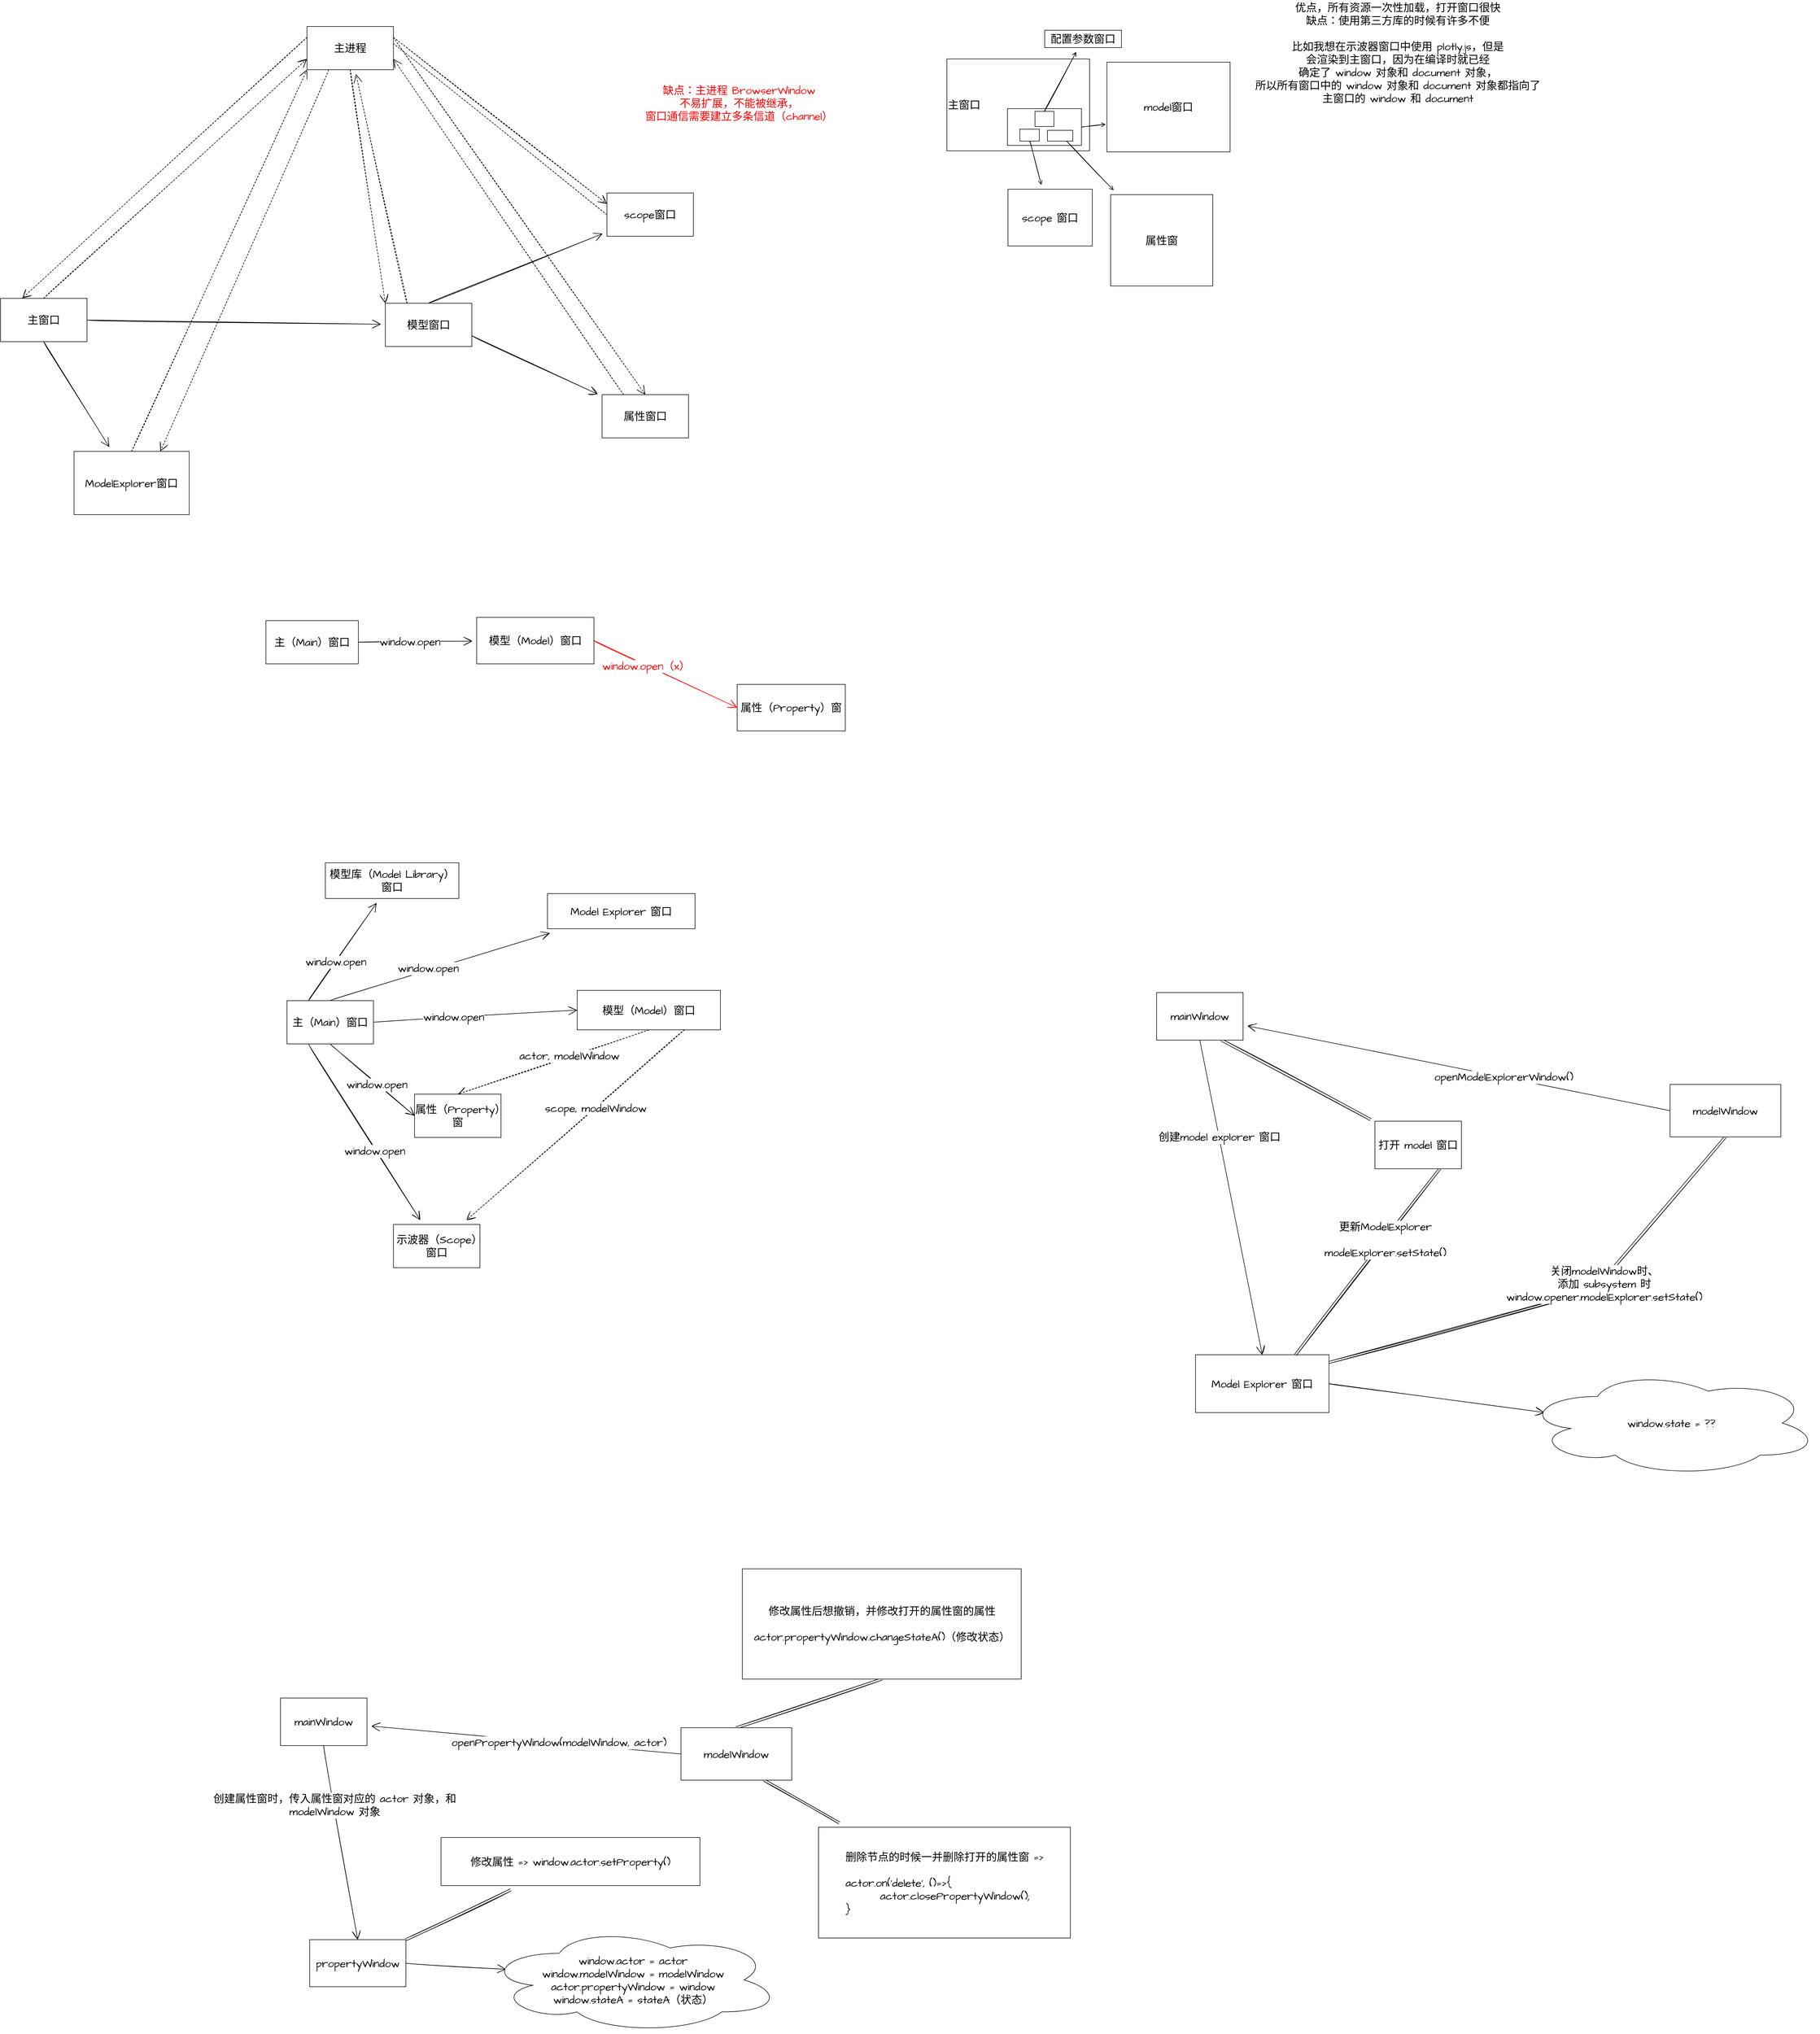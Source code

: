 <mxfile>
    <diagram id="vvSf8W42ogJgeTVJLPue" name="Page-1">
        <mxGraphModel dx="3311" dy="2871" grid="0" gridSize="10" guides="1" tooltips="1" connect="1" arrows="1" fold="1" page="0" pageScale="1" pageWidth="827" pageHeight="1169" math="0" shadow="0">
            <root>
                <mxCell id="0"/>
                <mxCell id="1" parent="0"/>
                <mxCell id="8" style="edgeStyle=none;curved=1;rounded=0;sketch=1;hachureGap=4;orthogonalLoop=1;jettySize=auto;html=1;exitX=1;exitY=0.5;exitDx=0;exitDy=0;fontFamily=Architects Daughter;fontSource=https%3A%2F%2Ffonts.googleapis.com%2Fcss%3Ffamily%3DArchitects%2BDaughter;fontSize=16;endArrow=open;startSize=14;endSize=14;sourcePerimeterSpacing=8;targetPerimeterSpacing=8;" edge="1" parent="1" source="4" target="5">
                    <mxGeometry relative="1" as="geometry"/>
                </mxCell>
                <mxCell id="10" value="window.open" style="edgeLabel;html=1;align=center;verticalAlign=middle;resizable=0;points=[];fontSize=20;fontFamily=Architects Daughter;" vertex="1" connectable="0" parent="8">
                    <mxGeometry x="-0.105" relative="1" as="geometry">
                        <mxPoint as="offset"/>
                    </mxGeometry>
                </mxCell>
                <mxCell id="4" value="主（Main）窗口" style="rounded=0;whiteSpace=wrap;html=1;shadow=0;glass=0;sketch=0;hachureGap=4;fontFamily=Architects Daughter;fontSource=https%3A%2F%2Ffonts.googleapis.com%2Fcss%3Ffamily%3DArchitects%2BDaughter;fontSize=20;" vertex="1" parent="1">
                    <mxGeometry x="-302" y="-282" width="171" height="80" as="geometry"/>
                </mxCell>
                <mxCell id="9" style="edgeStyle=none;curved=1;rounded=0;sketch=1;hachureGap=4;orthogonalLoop=1;jettySize=auto;html=1;exitX=1;exitY=0.5;exitDx=0;exitDy=0;entryX=0;entryY=0.5;entryDx=0;entryDy=0;fontFamily=Architects Daughter;fontSource=https%3A%2F%2Ffonts.googleapis.com%2Fcss%3Ffamily%3DArchitects%2BDaughter;fontSize=16;endArrow=open;startSize=14;endSize=14;sourcePerimeterSpacing=8;targetPerimeterSpacing=8;fillColor=#e51400;strokeColor=#FF0000;" edge="1" parent="1" source="5" target="6">
                    <mxGeometry relative="1" as="geometry"/>
                </mxCell>
                <mxCell id="11" value="window.open（x）" style="edgeLabel;html=1;align=center;verticalAlign=middle;resizable=0;points=[];fontSize=20;fontFamily=Architects Daughter;fontColor=#FF0000;" vertex="1" connectable="0" parent="9">
                    <mxGeometry x="-0.271" y="-2" relative="1" as="geometry">
                        <mxPoint as="offset"/>
                    </mxGeometry>
                </mxCell>
                <mxCell id="5" value="模型（Model）窗口" style="rounded=0;whiteSpace=wrap;html=1;shadow=0;glass=0;sketch=0;hachureGap=4;fontFamily=Architects Daughter;fontSource=https%3A%2F%2Ffonts.googleapis.com%2Fcss%3Ffamily%3DArchitects%2BDaughter;fontSize=20;" vertex="1" parent="1">
                    <mxGeometry x="88" y="-288" width="217" height="86" as="geometry"/>
                </mxCell>
                <mxCell id="6" value="属性（Property）窗" style="whiteSpace=wrap;html=1;rounded=0;shadow=0;glass=0;sketch=0;hachureGap=4;fontFamily=Architects Daughter;fontSource=https%3A%2F%2Ffonts.googleapis.com%2Fcss%3Ffamily%3DArchitects%2BDaughter;fontSize=20;" vertex="1" parent="1">
                    <mxGeometry x="570" y="-164" width="200" height="86" as="geometry"/>
                </mxCell>
                <mxCell id="16" style="edgeStyle=none;curved=1;rounded=0;sketch=1;hachureGap=4;orthogonalLoop=1;jettySize=auto;html=1;exitX=1;exitY=0.5;exitDx=0;exitDy=0;entryX=0;entryY=0.5;entryDx=0;entryDy=0;fontFamily=Architects Daughter;fontSource=https%3A%2F%2Ffonts.googleapis.com%2Fcss%3Ffamily%3DArchitects%2BDaughter;fontSize=16;endArrow=open;startSize=14;endSize=14;sourcePerimeterSpacing=8;targetPerimeterSpacing=8;" edge="1" parent="1" source="12" target="14">
                    <mxGeometry relative="1" as="geometry"/>
                </mxCell>
                <mxCell id="17" value="window.open" style="edgeLabel;html=1;align=center;verticalAlign=middle;resizable=0;points=[];fontSize=20;fontFamily=Architects Daughter;" vertex="1" connectable="0" parent="16">
                    <mxGeometry x="-0.217" y="1" relative="1" as="geometry">
                        <mxPoint as="offset"/>
                    </mxGeometry>
                </mxCell>
                <mxCell id="18" style="edgeStyle=none;curved=1;rounded=0;sketch=1;hachureGap=4;orthogonalLoop=1;jettySize=auto;html=1;exitX=0.5;exitY=1;exitDx=0;exitDy=0;entryX=0;entryY=0.5;entryDx=0;entryDy=0;fontFamily=Architects Daughter;fontSource=https%3A%2F%2Ffonts.googleapis.com%2Fcss%3Ffamily%3DArchitects%2BDaughter;fontSize=16;endArrow=open;startSize=14;endSize=14;sourcePerimeterSpacing=8;targetPerimeterSpacing=8;" edge="1" parent="1" source="12" target="15">
                    <mxGeometry relative="1" as="geometry"/>
                </mxCell>
                <mxCell id="19" value="window.open" style="edgeLabel;html=1;align=center;verticalAlign=middle;resizable=0;points=[];fontSize=20;fontFamily=Architects Daughter;" vertex="1" connectable="0" parent="18">
                    <mxGeometry x="0.107" y="-1" relative="1" as="geometry">
                        <mxPoint as="offset"/>
                    </mxGeometry>
                </mxCell>
                <mxCell id="24" style="edgeStyle=none;curved=1;rounded=0;sketch=1;hachureGap=4;orthogonalLoop=1;jettySize=auto;html=1;exitX=0.25;exitY=1;exitDx=0;exitDy=0;fontFamily=Architects Daughter;fontSource=https%3A%2F%2Ffonts.googleapis.com%2Fcss%3Ffamily%3DArchitects%2BDaughter;fontSize=16;endArrow=open;startSize=14;endSize=14;sourcePerimeterSpacing=8;targetPerimeterSpacing=8;" edge="1" parent="1" source="12" target="23">
                    <mxGeometry relative="1" as="geometry"/>
                </mxCell>
                <mxCell id="26" value="window.open" style="edgeLabel;html=1;align=center;verticalAlign=middle;resizable=0;points=[];fontSize=20;fontFamily=Architects Daughter;" vertex="1" connectable="0" parent="24">
                    <mxGeometry x="0.202" y="-3" relative="1" as="geometry">
                        <mxPoint as="offset"/>
                    </mxGeometry>
                </mxCell>
                <mxCell id="43" style="edgeStyle=none;curved=1;rounded=0;sketch=1;hachureGap=4;orthogonalLoop=1;jettySize=auto;html=1;exitX=0.5;exitY=0;exitDx=0;exitDy=0;fontFamily=Architects Daughter;fontSource=https%3A%2F%2Ffonts.googleapis.com%2Fcss%3Ffamily%3DArchitects%2BDaughter;fontSize=16;endArrow=open;startSize=14;endSize=14;sourcePerimeterSpacing=8;targetPerimeterSpacing=8;" edge="1" parent="1" source="12" target="42">
                    <mxGeometry relative="1" as="geometry"/>
                </mxCell>
                <mxCell id="46" value="window.open" style="edgeLabel;html=1;align=center;verticalAlign=middle;resizable=0;points=[];fontSize=20;fontFamily=Architects Daughter;" vertex="1" connectable="0" parent="43">
                    <mxGeometry x="-0.105" y="4" relative="1" as="geometry">
                        <mxPoint as="offset"/>
                    </mxGeometry>
                </mxCell>
                <mxCell id="45" style="edgeStyle=none;curved=1;rounded=0;sketch=1;hachureGap=4;orthogonalLoop=1;jettySize=auto;html=1;exitX=0.25;exitY=0;exitDx=0;exitDy=0;fontFamily=Architects Daughter;fontSource=https%3A%2F%2Ffonts.googleapis.com%2Fcss%3Ffamily%3DArchitects%2BDaughter;fontSize=16;endArrow=open;startSize=14;endSize=14;sourcePerimeterSpacing=8;targetPerimeterSpacing=8;" edge="1" parent="1" source="12" target="44">
                    <mxGeometry relative="1" as="geometry"/>
                </mxCell>
                <mxCell id="47" value="window.open" style="edgeLabel;html=1;align=center;verticalAlign=middle;resizable=0;points=[];fontSize=20;fontFamily=Architects Daughter;" vertex="1" connectable="0" parent="45">
                    <mxGeometry x="-0.208" relative="1" as="geometry">
                        <mxPoint as="offset"/>
                    </mxGeometry>
                </mxCell>
                <mxCell id="12" value="主（Main）窗口" style="rounded=0;whiteSpace=wrap;html=1;shadow=0;glass=0;sketch=0;hachureGap=4;fontFamily=Architects Daughter;fontSource=https%3A%2F%2Ffonts.googleapis.com%2Fcss%3Ffamily%3DArchitects%2BDaughter;fontSize=20;" vertex="1" parent="1">
                    <mxGeometry x="-263" y="421" width="160" height="80" as="geometry"/>
                </mxCell>
                <mxCell id="20" style="edgeStyle=none;curved=1;rounded=0;sketch=1;hachureGap=4;orthogonalLoop=1;jettySize=auto;html=1;exitX=0.5;exitY=1;exitDx=0;exitDy=0;entryX=0.5;entryY=0;entryDx=0;entryDy=0;fontFamily=Architects Daughter;fontSource=https%3A%2F%2Ffonts.googleapis.com%2Fcss%3Ffamily%3DArchitects%2BDaughter;fontSize=16;endArrow=open;startSize=14;endSize=14;sourcePerimeterSpacing=8;targetPerimeterSpacing=8;dashed=1;" edge="1" parent="1" source="14" target="15">
                    <mxGeometry relative="1" as="geometry"/>
                </mxCell>
                <mxCell id="27" value="actor, modelWindow" style="edgeLabel;html=1;align=center;verticalAlign=middle;resizable=0;points=[];fontSize=20;fontFamily=Architects Daughter;" vertex="1" connectable="0" parent="20">
                    <mxGeometry x="-0.169" y="-2" relative="1" as="geometry">
                        <mxPoint as="offset"/>
                    </mxGeometry>
                </mxCell>
                <mxCell id="25" style="edgeStyle=none;curved=1;rounded=0;sketch=1;hachureGap=4;orthogonalLoop=1;jettySize=auto;html=1;exitX=0.75;exitY=1;exitDx=0;exitDy=0;fontFamily=Architects Daughter;fontSource=https%3A%2F%2Ffonts.googleapis.com%2Fcss%3Ffamily%3DArchitects%2BDaughter;fontSize=16;endArrow=open;startSize=14;endSize=14;sourcePerimeterSpacing=8;targetPerimeterSpacing=8;dashed=1;" edge="1" parent="1" source="14" target="23">
                    <mxGeometry relative="1" as="geometry"/>
                </mxCell>
                <mxCell id="28" value="scope, modelWindow" style="edgeLabel;html=1;align=center;verticalAlign=middle;resizable=0;points=[];fontSize=20;fontFamily=Architects Daughter;" vertex="1" connectable="0" parent="25">
                    <mxGeometry x="-0.177" relative="1" as="geometry">
                        <mxPoint x="1" as="offset"/>
                    </mxGeometry>
                </mxCell>
                <mxCell id="14" value="模型（Model）窗口" style="rounded=0;whiteSpace=wrap;html=1;shadow=0;glass=0;sketch=0;hachureGap=4;fontFamily=Architects Daughter;fontSource=https%3A%2F%2Ffonts.googleapis.com%2Fcss%3Ffamily%3DArchitects%2BDaughter;fontSize=20;" vertex="1" parent="1">
                    <mxGeometry x="274" y="402" width="265" height="73" as="geometry"/>
                </mxCell>
                <mxCell id="15" value="属性（Property）窗" style="rounded=0;whiteSpace=wrap;html=1;shadow=0;glass=0;sketch=0;hachureGap=4;fontFamily=Architects Daughter;fontSource=https%3A%2F%2Ffonts.googleapis.com%2Fcss%3Ffamily%3DArchitects%2BDaughter;fontSize=20;" vertex="1" parent="1">
                    <mxGeometry x="-27" y="594" width="160" height="80" as="geometry"/>
                </mxCell>
                <mxCell id="23" value="示波器（Scope）窗口" style="rounded=0;whiteSpace=wrap;html=1;shadow=0;glass=0;sketch=0;hachureGap=4;fontFamily=Architects Daughter;fontSource=https%3A%2F%2Ffonts.googleapis.com%2Fcss%3Ffamily%3DArchitects%2BDaughter;fontSize=20;" vertex="1" parent="1">
                    <mxGeometry x="-66" y="835" width="160" height="80" as="geometry"/>
                </mxCell>
                <mxCell id="42" value="Model Explorer 窗口" style="rounded=0;whiteSpace=wrap;html=1;shadow=0;glass=0;sketch=0;hachureGap=4;fontFamily=Architects Daughter;fontSource=https%3A%2F%2Ffonts.googleapis.com%2Fcss%3Ffamily%3DArchitects%2BDaughter;fontSize=20;" vertex="1" parent="1">
                    <mxGeometry x="219" y="223" width="273" height="65" as="geometry"/>
                </mxCell>
                <mxCell id="44" value="模型库（Model Library）窗口" style="rounded=0;whiteSpace=wrap;html=1;shadow=0;glass=0;sketch=0;hachureGap=4;fontFamily=Architects Daughter;fontSource=https%3A%2F%2Ffonts.googleapis.com%2Fcss%3Ffamily%3DArchitects%2BDaughter;fontSize=20;" vertex="1" parent="1">
                    <mxGeometry x="-192" y="166" width="247" height="66" as="geometry"/>
                </mxCell>
                <mxCell id="66" style="edgeStyle=none;curved=1;rounded=0;sketch=1;hachureGap=4;orthogonalLoop=1;jettySize=auto;html=1;exitX=1;exitY=0.5;exitDx=0;exitDy=0;fontFamily=Architects Daughter;fontSource=https%3A%2F%2Ffonts.googleapis.com%2Fcss%3Ffamily%3DArchitects%2BDaughter;fontSize=16;fontColor=#000000;endArrow=open;startSize=14;endSize=14;sourcePerimeterSpacing=8;targetPerimeterSpacing=8;strokeColor=#000000;entryX=0.07;entryY=0.4;entryDx=0;entryDy=0;entryPerimeter=0;" edge="1" parent="1" source="58" target="67">
                    <mxGeometry relative="1" as="geometry">
                        <mxPoint x="14" y="2201.5" as="targetPoint"/>
                    </mxGeometry>
                </mxCell>
                <mxCell id="75" style="edgeStyle=none;curved=1;rounded=0;sketch=1;hachureGap=4;orthogonalLoop=1;jettySize=auto;html=1;exitX=1;exitY=0;exitDx=0;exitDy=0;fontFamily=Architects Daughter;fontSource=https%3A%2F%2Ffonts.googleapis.com%2Fcss%3Ffamily%3DArchitects%2BDaughter;fontSize=16;fontColor=#000000;endArrow=open;sourcePerimeterSpacing=8;targetPerimeterSpacing=8;strokeColor=#000000;shape=link;" edge="1" parent="1" source="58" target="74">
                    <mxGeometry relative="1" as="geometry"/>
                </mxCell>
                <mxCell id="58" value="&lt;font color=&quot;#000000&quot;&gt;propertyWindow&lt;/font&gt;" style="whiteSpace=wrap;html=1;rounded=0;shadow=0;glass=0;sketch=0;hachureGap=4;fontFamily=Architects Daughter;fontSource=https%3A%2F%2Ffonts.googleapis.com%2Fcss%3Ffamily%3DArchitects%2BDaughter;fontSize=20;fontColor=#FF0000;" vertex="1" parent="1">
                    <mxGeometry x="-221" y="2158" width="178" height="87" as="geometry"/>
                </mxCell>
                <mxCell id="63" style="edgeStyle=none;curved=1;rounded=0;sketch=1;hachureGap=4;orthogonalLoop=1;jettySize=auto;html=1;exitX=0.5;exitY=1;exitDx=0;exitDy=0;entryX=0.5;entryY=0;entryDx=0;entryDy=0;fontFamily=Architects Daughter;fontSource=https%3A%2F%2Ffonts.googleapis.com%2Fcss%3Ffamily%3DArchitects%2BDaughter;fontSize=16;fontColor=#000000;endArrow=open;startSize=14;endSize=14;sourcePerimeterSpacing=8;targetPerimeterSpacing=8;strokeColor=#000000;" edge="1" parent="1" source="59" target="58">
                    <mxGeometry relative="1" as="geometry"/>
                </mxCell>
                <mxCell id="64" value="创建属性窗时，传入属性窗对应的 actor 对象，和&lt;br&gt;modelWindow 对象" style="edgeLabel;html=1;align=center;verticalAlign=middle;resizable=0;points=[];fontSize=20;fontFamily=Architects Daughter;fontColor=#000000;" vertex="1" connectable="0" parent="63">
                    <mxGeometry x="-0.387" relative="1" as="geometry">
                        <mxPoint as="offset"/>
                    </mxGeometry>
                </mxCell>
                <mxCell id="59" value="mainWindow" style="whiteSpace=wrap;html=1;rounded=0;shadow=0;glass=0;sketch=0;hachureGap=4;fontFamily=Architects Daughter;fontSource=https%3A%2F%2Ffonts.googleapis.com%2Fcss%3Ffamily%3DArchitects%2BDaughter;fontSize=20;fontColor=#000000;" vertex="1" parent="1">
                    <mxGeometry x="-275" y="1711" width="160" height="88" as="geometry"/>
                </mxCell>
                <mxCell id="68" style="edgeStyle=none;curved=1;rounded=0;sketch=1;hachureGap=4;orthogonalLoop=1;jettySize=auto;html=1;exitX=0;exitY=0.5;exitDx=0;exitDy=0;fontFamily=Architects Daughter;fontSource=https%3A%2F%2Ffonts.googleapis.com%2Fcss%3Ffamily%3DArchitects%2BDaughter;fontSize=16;fontColor=#000000;endArrow=open;startSize=14;endSize=14;sourcePerimeterSpacing=8;targetPerimeterSpacing=8;strokeColor=#000000;" edge="1" parent="1" source="60" target="59">
                    <mxGeometry relative="1" as="geometry"/>
                </mxCell>
                <mxCell id="69" value="openPropertyWindow(modelWindow, actor)" style="edgeLabel;html=1;align=center;verticalAlign=middle;resizable=0;points=[];fontSize=20;fontFamily=Architects Daughter;fontColor=#000000;" vertex="1" connectable="0" parent="68">
                    <mxGeometry x="-0.21" y="-1" relative="1" as="geometry">
                        <mxPoint as="offset"/>
                    </mxGeometry>
                </mxCell>
                <mxCell id="77" style="edgeStyle=none;curved=1;rounded=0;sketch=1;hachureGap=4;orthogonalLoop=1;jettySize=auto;html=1;exitX=0.75;exitY=1;exitDx=0;exitDy=0;fontFamily=Architects Daughter;fontSource=https%3A%2F%2Ffonts.googleapis.com%2Fcss%3Ffamily%3DArchitects%2BDaughter;fontSize=16;fontColor=#000000;endArrow=open;sourcePerimeterSpacing=8;targetPerimeterSpacing=8;strokeColor=#000000;shape=link;" edge="1" parent="1" source="60" target="76">
                    <mxGeometry relative="1" as="geometry"/>
                </mxCell>
                <mxCell id="79" style="edgeStyle=none;curved=1;rounded=0;sketch=1;hachureGap=4;orthogonalLoop=1;jettySize=auto;html=1;exitX=0.5;exitY=0;exitDx=0;exitDy=0;fontFamily=Architects Daughter;fontSource=https%3A%2F%2Ffonts.googleapis.com%2Fcss%3Ffamily%3DArchitects%2BDaughter;fontSize=16;fontColor=#000000;endArrow=open;sourcePerimeterSpacing=8;targetPerimeterSpacing=8;strokeColor=#000000;entryX=0.5;entryY=1;entryDx=0;entryDy=0;shape=link;" edge="1" parent="1" source="60" target="78">
                    <mxGeometry relative="1" as="geometry">
                        <mxPoint x="607.923" y="1695" as="targetPoint"/>
                    </mxGeometry>
                </mxCell>
                <mxCell id="60" value="modelWindow" style="whiteSpace=wrap;html=1;rounded=0;shadow=0;glass=0;sketch=0;hachureGap=4;fontFamily=Architects Daughter;fontSource=https%3A%2F%2Ffonts.googleapis.com%2Fcss%3Ffamily%3DArchitects%2BDaughter;fontSize=20;fontColor=#000000;" vertex="1" parent="1">
                    <mxGeometry x="466" y="1766" width="205" height="97" as="geometry"/>
                </mxCell>
                <mxCell id="67" value="window.actor = actor&lt;br&gt;window.modelWindow = modelWindow&lt;br&gt;actor.propertyWindow = window&lt;br&gt;window.stateA = stateA（状态）" style="ellipse;shape=cloud;whiteSpace=wrap;html=1;rounded=0;shadow=0;glass=0;sketch=0;hachureGap=4;fontFamily=Architects Daughter;fontSource=https%3A%2F%2Ffonts.googleapis.com%2Fcss%3Ffamily%3DArchitects%2BDaughter;fontSize=20;fontColor=#000000;" vertex="1" parent="1">
                    <mxGeometry x="104" y="2134" width="547" height="197" as="geometry"/>
                </mxCell>
                <mxCell id="74" value="&lt;font color=&quot;#000000&quot;&gt;修改属性 =&amp;gt; window.actor.setProperty()&lt;/font&gt;" style="whiteSpace=wrap;html=1;rounded=0;shadow=0;glass=0;sketch=0;hachureGap=4;fontFamily=Architects Daughter;fontSource=https%3A%2F%2Ffonts.googleapis.com%2Fcss%3Ffamily%3DArchitects%2BDaughter;fontSize=20;fontColor=#FF0000;" vertex="1" parent="1">
                    <mxGeometry x="22" y="1969" width="479" height="89" as="geometry"/>
                </mxCell>
                <mxCell id="76" value="删除节点的时候一并删除打开的属性窗 =&amp;gt;&lt;br&gt;&lt;br&gt;&lt;div style=&quot;text-align: left&quot;&gt;&lt;span&gt;actor.on('delete', ()=&amp;gt;{&lt;/span&gt;&lt;/div&gt;&lt;div style=&quot;text-align: left&quot;&gt;&lt;span&gt;&lt;span style=&quot;white-space: pre&quot;&gt;&#9;&lt;/span&gt;actor.closePropertyWindow();&lt;/span&gt;&lt;/div&gt;&lt;div style=&quot;text-align: left&quot;&gt;&lt;span&gt;}&lt;/span&gt;&lt;/div&gt;" style="whiteSpace=wrap;html=1;rounded=0;shadow=0;glass=0;sketch=0;hachureGap=4;fontFamily=Architects Daughter;fontSource=https%3A%2F%2Ffonts.googleapis.com%2Fcss%3Ffamily%3DArchitects%2BDaughter;fontSize=20;fontColor=#000000;" vertex="1" parent="1">
                    <mxGeometry x="720.5" y="1950" width="466" height="205" as="geometry"/>
                </mxCell>
                <mxCell id="78" value="修改属性后想撤销，并修改打开的属性窗的属性&lt;br&gt;&lt;br&gt;actor.propertyWindow.changeStateA()（修改状态）" style="whiteSpace=wrap;html=1;rounded=0;shadow=0;glass=0;sketch=0;hachureGap=4;fontFamily=Architects Daughter;fontSource=https%3A%2F%2Ffonts.googleapis.com%2Fcss%3Ffamily%3DArchitects%2BDaughter;fontSize=20;fontColor=#000000;" vertex="1" parent="1">
                    <mxGeometry x="579.5" y="1472" width="516" height="204" as="geometry"/>
                </mxCell>
                <mxCell id="82" style="edgeStyle=none;curved=1;rounded=0;sketch=1;hachureGap=4;orthogonalLoop=1;jettySize=auto;html=1;exitX=1;exitY=0.5;exitDx=0;exitDy=0;fontFamily=Architects Daughter;fontSource=https%3A%2F%2Ffonts.googleapis.com%2Fcss%3Ffamily%3DArchitects%2BDaughter;fontSize=16;fontColor=#000000;endArrow=open;startSize=14;endSize=14;sourcePerimeterSpacing=8;targetPerimeterSpacing=8;strokeColor=#000000;" edge="1" parent="1" source="80" target="81">
                    <mxGeometry relative="1" as="geometry"/>
                </mxCell>
                <mxCell id="86" style="edgeStyle=none;curved=1;rounded=0;sketch=1;hachureGap=4;orthogonalLoop=1;jettySize=auto;html=1;exitX=0.5;exitY=1;exitDx=0;exitDy=0;fontFamily=Architects Daughter;fontSource=https%3A%2F%2Ffonts.googleapis.com%2Fcss%3Ffamily%3DArchitects%2BDaughter;fontSize=16;fontColor=#000000;endArrow=open;startSize=14;endSize=14;sourcePerimeterSpacing=8;targetPerimeterSpacing=8;strokeColor=#000000;" edge="1" parent="1" source="80" target="85">
                    <mxGeometry relative="1" as="geometry"/>
                </mxCell>
                <mxCell id="97" style="edgeStyle=none;curved=1;rounded=0;sketch=1;hachureGap=4;orthogonalLoop=1;jettySize=auto;html=1;exitX=0.5;exitY=0;exitDx=0;exitDy=0;entryX=0;entryY=0.75;entryDx=0;entryDy=0;dashed=1;fontFamily=Architects Daughter;fontSource=https%3A%2F%2Ffonts.googleapis.com%2Fcss%3Ffamily%3DArchitects%2BDaughter;fontSize=16;fontColor=#000000;endArrow=open;startSize=14;endSize=14;sourcePerimeterSpacing=8;targetPerimeterSpacing=8;strokeColor=#000000;" edge="1" parent="1" source="80" target="89">
                    <mxGeometry relative="1" as="geometry"/>
                </mxCell>
                <mxCell id="80" value="主窗口" style="rounded=0;whiteSpace=wrap;html=1;shadow=0;glass=0;sketch=0;hachureGap=4;fontFamily=Architects Daughter;fontSource=https%3A%2F%2Ffonts.googleapis.com%2Fcss%3Ffamily%3DArchitects%2BDaughter;fontSize=20;fontColor=#000000;" vertex="1" parent="1">
                    <mxGeometry x="-793" y="-878" width="160" height="80" as="geometry"/>
                </mxCell>
                <mxCell id="84" style="edgeStyle=none;curved=1;rounded=0;sketch=1;hachureGap=4;orthogonalLoop=1;jettySize=auto;html=1;exitX=1;exitY=0.75;exitDx=0;exitDy=0;fontFamily=Architects Daughter;fontSource=https%3A%2F%2Ffonts.googleapis.com%2Fcss%3Ffamily%3DArchitects%2BDaughter;fontSize=16;fontColor=#000000;endArrow=open;startSize=14;endSize=14;sourcePerimeterSpacing=8;targetPerimeterSpacing=8;strokeColor=#000000;" edge="1" parent="1" source="81" target="83">
                    <mxGeometry relative="1" as="geometry"/>
                </mxCell>
                <mxCell id="88" style="edgeStyle=none;curved=1;rounded=0;sketch=1;hachureGap=4;orthogonalLoop=1;jettySize=auto;html=1;exitX=0.5;exitY=0;exitDx=0;exitDy=0;fontFamily=Architects Daughter;fontSource=https%3A%2F%2Ffonts.googleapis.com%2Fcss%3Ffamily%3DArchitects%2BDaughter;fontSize=16;fontColor=#000000;endArrow=open;startSize=14;endSize=14;sourcePerimeterSpacing=8;targetPerimeterSpacing=8;strokeColor=#000000;" edge="1" parent="1" source="81" target="87">
                    <mxGeometry relative="1" as="geometry"/>
                </mxCell>
                <mxCell id="90" style="edgeStyle=none;curved=1;rounded=0;sketch=1;hachureGap=4;orthogonalLoop=1;jettySize=auto;html=1;exitX=0.25;exitY=0;exitDx=0;exitDy=0;fontFamily=Architects Daughter;fontSource=https%3A%2F%2Ffonts.googleapis.com%2Fcss%3Ffamily%3DArchitects%2BDaughter;fontSize=16;fontColor=#000000;endArrow=open;startSize=14;endSize=14;sourcePerimeterSpacing=8;targetPerimeterSpacing=8;strokeColor=#000000;dashed=1;" edge="1" parent="1" source="81" target="89">
                    <mxGeometry relative="1" as="geometry"/>
                </mxCell>
                <mxCell id="81" value="模型窗口" style="rounded=0;whiteSpace=wrap;html=1;shadow=0;glass=0;sketch=0;hachureGap=4;fontFamily=Architects Daughter;fontSource=https%3A%2F%2Ffonts.googleapis.com%2Fcss%3Ffamily%3DArchitects%2BDaughter;fontSize=20;fontColor=#000000;" vertex="1" parent="1">
                    <mxGeometry x="-81" y="-869" width="160" height="80" as="geometry"/>
                </mxCell>
                <mxCell id="92" style="edgeStyle=none;curved=1;rounded=0;sketch=1;hachureGap=4;orthogonalLoop=1;jettySize=auto;html=1;exitX=0.25;exitY=0;exitDx=0;exitDy=0;entryX=1;entryY=0.75;entryDx=0;entryDy=0;dashed=1;fontFamily=Architects Daughter;fontSource=https%3A%2F%2Ffonts.googleapis.com%2Fcss%3Ffamily%3DArchitects%2BDaughter;fontSize=16;fontColor=#000000;endArrow=open;startSize=14;endSize=14;sourcePerimeterSpacing=8;targetPerimeterSpacing=8;strokeColor=#000000;" edge="1" parent="1" source="83" target="89">
                    <mxGeometry relative="1" as="geometry"/>
                </mxCell>
                <mxCell id="83" value="属性窗口" style="rounded=0;whiteSpace=wrap;html=1;shadow=0;glass=0;sketch=0;hachureGap=4;fontFamily=Architects Daughter;fontSource=https%3A%2F%2Ffonts.googleapis.com%2Fcss%3Ffamily%3DArchitects%2BDaughter;fontSize=20;fontColor=#000000;" vertex="1" parent="1">
                    <mxGeometry x="320" y="-700" width="160" height="80" as="geometry"/>
                </mxCell>
                <mxCell id="99" style="edgeStyle=none;curved=1;rounded=0;sketch=1;hachureGap=4;orthogonalLoop=1;jettySize=auto;html=1;exitX=0.5;exitY=0;exitDx=0;exitDy=0;entryX=0;entryY=1;entryDx=0;entryDy=0;dashed=1;fontFamily=Architects Daughter;fontSource=https%3A%2F%2Ffonts.googleapis.com%2Fcss%3Ffamily%3DArchitects%2BDaughter;fontSize=16;fontColor=#000000;endArrow=open;startSize=14;endSize=14;sourcePerimeterSpacing=8;targetPerimeterSpacing=8;strokeColor=#000000;" edge="1" parent="1" source="85" target="89">
                    <mxGeometry relative="1" as="geometry"/>
                </mxCell>
                <mxCell id="85" value="ModelExplorer窗口" style="rounded=0;whiteSpace=wrap;html=1;shadow=0;glass=0;sketch=0;hachureGap=4;fontFamily=Architects Daughter;fontSource=https%3A%2F%2Ffonts.googleapis.com%2Fcss%3Ffamily%3DArchitects%2BDaughter;fontSize=20;fontColor=#000000;" vertex="1" parent="1">
                    <mxGeometry x="-657" y="-595" width="213" height="117" as="geometry"/>
                </mxCell>
                <mxCell id="96" style="edgeStyle=none;curved=1;rounded=0;sketch=1;hachureGap=4;orthogonalLoop=1;jettySize=auto;html=1;exitX=0;exitY=0.5;exitDx=0;exitDy=0;entryX=0.75;entryY=0;entryDx=0;entryDy=0;dashed=1;fontFamily=Architects Daughter;fontSource=https%3A%2F%2Ffonts.googleapis.com%2Fcss%3Ffamily%3DArchitects%2BDaughter;fontSize=16;fontColor=#000000;endArrow=open;startSize=14;endSize=14;sourcePerimeterSpacing=8;targetPerimeterSpacing=8;strokeColor=#000000;" edge="1" parent="1" source="87" target="89">
                    <mxGeometry relative="1" as="geometry"/>
                </mxCell>
                <mxCell id="87" value="scope窗口" style="rounded=0;whiteSpace=wrap;html=1;shadow=0;glass=0;sketch=0;hachureGap=4;fontFamily=Architects Daughter;fontSource=https%3A%2F%2Ffonts.googleapis.com%2Fcss%3Ffamily%3DArchitects%2BDaughter;fontSize=20;fontColor=#000000;" vertex="1" parent="1">
                    <mxGeometry x="329" y="-1073" width="160" height="80" as="geometry"/>
                </mxCell>
                <mxCell id="91" style="edgeStyle=none;curved=1;rounded=0;sketch=1;hachureGap=4;orthogonalLoop=1;jettySize=auto;html=1;exitX=1;exitY=0.25;exitDx=0;exitDy=0;entryX=0;entryY=0.25;entryDx=0;entryDy=0;dashed=1;fontFamily=Architects Daughter;fontSource=https%3A%2F%2Ffonts.googleapis.com%2Fcss%3Ffamily%3DArchitects%2BDaughter;fontSize=16;fontColor=#000000;endArrow=open;startSize=14;endSize=14;sourcePerimeterSpacing=8;targetPerimeterSpacing=8;strokeColor=#000000;" edge="1" parent="1" source="89" target="87">
                    <mxGeometry relative="1" as="geometry"/>
                </mxCell>
                <mxCell id="93" style="edgeStyle=none;curved=1;rounded=0;sketch=1;hachureGap=4;orthogonalLoop=1;jettySize=auto;html=1;exitX=1;exitY=0.25;exitDx=0;exitDy=0;entryX=0.5;entryY=0;entryDx=0;entryDy=0;dashed=1;fontFamily=Architects Daughter;fontSource=https%3A%2F%2Ffonts.googleapis.com%2Fcss%3Ffamily%3DArchitects%2BDaughter;fontSize=16;fontColor=#000000;endArrow=open;startSize=14;endSize=14;sourcePerimeterSpacing=8;targetPerimeterSpacing=8;strokeColor=#000000;" edge="1" parent="1" source="89" target="83">
                    <mxGeometry relative="1" as="geometry"/>
                </mxCell>
                <mxCell id="95" style="edgeStyle=none;curved=1;rounded=0;sketch=1;hachureGap=4;orthogonalLoop=1;jettySize=auto;html=1;exitX=0.5;exitY=1;exitDx=0;exitDy=0;entryX=0;entryY=0;entryDx=0;entryDy=0;dashed=1;fontFamily=Architects Daughter;fontSource=https%3A%2F%2Ffonts.googleapis.com%2Fcss%3Ffamily%3DArchitects%2BDaughter;fontSize=16;fontColor=#000000;endArrow=open;startSize=14;endSize=14;sourcePerimeterSpacing=8;targetPerimeterSpacing=8;strokeColor=#000000;" edge="1" parent="1" source="89" target="81">
                    <mxGeometry relative="1" as="geometry"/>
                </mxCell>
                <mxCell id="98" style="edgeStyle=none;curved=1;rounded=0;sketch=1;hachureGap=4;orthogonalLoop=1;jettySize=auto;html=1;exitX=0;exitY=0.25;exitDx=0;exitDy=0;entryX=0.25;entryY=0;entryDx=0;entryDy=0;dashed=1;fontFamily=Architects Daughter;fontSource=https%3A%2F%2Ffonts.googleapis.com%2Fcss%3Ffamily%3DArchitects%2BDaughter;fontSize=16;fontColor=#000000;endArrow=open;startSize=14;endSize=14;sourcePerimeterSpacing=8;targetPerimeterSpacing=8;strokeColor=#000000;" edge="1" parent="1" source="89" target="80">
                    <mxGeometry relative="1" as="geometry"/>
                </mxCell>
                <mxCell id="100" style="edgeStyle=none;curved=1;rounded=0;sketch=1;hachureGap=4;orthogonalLoop=1;jettySize=auto;html=1;exitX=0.25;exitY=1;exitDx=0;exitDy=0;entryX=0.75;entryY=0;entryDx=0;entryDy=0;dashed=1;fontFamily=Architects Daughter;fontSource=https%3A%2F%2Ffonts.googleapis.com%2Fcss%3Ffamily%3DArchitects%2BDaughter;fontSize=16;fontColor=#000000;endArrow=open;startSize=14;endSize=14;sourcePerimeterSpacing=8;targetPerimeterSpacing=8;strokeColor=#000000;" edge="1" parent="1" source="89" target="85">
                    <mxGeometry relative="1" as="geometry"/>
                </mxCell>
                <mxCell id="89" value="主进程" style="rounded=0;whiteSpace=wrap;html=1;shadow=0;glass=0;sketch=0;hachureGap=4;fontFamily=Architects Daughter;fontSource=https%3A%2F%2Ffonts.googleapis.com%2Fcss%3Ffamily%3DArchitects%2BDaughter;fontSize=20;fontColor=#000000;" vertex="1" parent="1">
                    <mxGeometry x="-226" y="-1381" width="160" height="80" as="geometry"/>
                </mxCell>
                <mxCell id="101" value="&lt;font color=&quot;#ff0000&quot;&gt;缺点：主进程 BrowserWindow &lt;br&gt;不易扩展，不能被继承，&lt;br&gt;窗口通信需要建立多条信道（channel）&lt;br&gt;&lt;/font&gt;" style="text;html=1;align=center;verticalAlign=middle;resizable=0;points=[];autosize=1;strokeColor=none;fillColor=none;rounded=0;shadow=0;glass=0;sketch=0;hachureGap=4;fontFamily=Architects Daughter;fontSource=https%3A%2F%2Ffonts.googleapis.com%2Fcss%3Ffamily%3DArchitects%2BDaughter;fontSize=20;fontColor=#000000;" vertex="1" parent="1">
                    <mxGeometry x="395" y="-1277" width="356" height="76" as="geometry"/>
                </mxCell>
                <mxCell id="103" value="主窗口" style="whiteSpace=wrap;html=1;rounded=0;shadow=0;glass=0;sketch=0;hachureGap=4;fontFamily=Architects Daughter;fontSource=https%3A%2F%2Ffonts.googleapis.com%2Fcss%3Ffamily%3DArchitects%2BDaughter;fontSize=20;fontColor=#000000;container=1;align=left;" vertex="1" parent="1">
                    <mxGeometry x="958" y="-1321" width="264" height="170" as="geometry"/>
                </mxCell>
                <mxCell id="105" value="" style="rounded=0;whiteSpace=wrap;html=1;shadow=0;glass=0;sketch=0;hachureGap=4;fontFamily=Architects Daughter;fontSource=https%3A%2F%2Ffonts.googleapis.com%2Fcss%3Ffamily%3DArchitects%2BDaughter;fontSize=20;fontColor=#000000;container=1;" vertex="1" parent="103">
                    <mxGeometry x="112" y="92" width="137" height="68" as="geometry"/>
                </mxCell>
                <mxCell id="107" value="" style="rounded=0;whiteSpace=wrap;html=1;shadow=0;glass=0;sketch=0;hachureGap=4;fontFamily=Architects Daughter;fontSource=https%3A%2F%2Ffonts.googleapis.com%2Fcss%3Ffamily%3DArchitects%2BDaughter;fontSize=20;fontColor=#000000;" vertex="1" parent="105">
                    <mxGeometry x="74" y="40" width="47" height="20" as="geometry"/>
                </mxCell>
                <mxCell id="112" value="" style="rounded=0;whiteSpace=wrap;html=1;shadow=0;glass=0;sketch=0;hachureGap=4;fontFamily=Architects Daughter;fontSource=https%3A%2F%2Ffonts.googleapis.com%2Fcss%3Ffamily%3DArchitects%2BDaughter;fontSize=20;fontColor=#000000;" vertex="1" parent="105">
                    <mxGeometry x="23" y="38" width="36" height="22" as="geometry"/>
                </mxCell>
                <mxCell id="115" value="" style="rounded=0;whiteSpace=wrap;html=1;shadow=0;glass=0;sketch=0;hachureGap=4;fontFamily=Architects Daughter;fontSource=https%3A%2F%2Ffonts.googleapis.com%2Fcss%3Ffamily%3DArchitects%2BDaughter;fontSize=20;fontColor=#000000;" vertex="1" parent="105">
                    <mxGeometry x="51" y="5" width="35" height="28" as="geometry"/>
                </mxCell>
                <mxCell id="106" value="model窗口" style="rounded=0;whiteSpace=wrap;html=1;shadow=0;glass=0;sketch=0;hachureGap=4;fontFamily=Architects Daughter;fontSource=https%3A%2F%2Ffonts.googleapis.com%2Fcss%3Ffamily%3DArchitects%2BDaughter;fontSize=20;fontColor=#000000;" vertex="1" parent="1">
                    <mxGeometry x="1254" y="-1315" width="228" height="166" as="geometry"/>
                </mxCell>
                <mxCell id="108" value="属性窗" style="rounded=0;whiteSpace=wrap;html=1;shadow=0;glass=0;sketch=0;hachureGap=4;fontFamily=Architects Daughter;fontSource=https%3A%2F%2Ffonts.googleapis.com%2Fcss%3Ffamily%3DArchitects%2BDaughter;fontSize=20;fontColor=#000000;" vertex="1" parent="1">
                    <mxGeometry x="1261" y="-1070" width="189" height="169" as="geometry"/>
                </mxCell>
                <mxCell id="109" style="edgeStyle=none;curved=1;rounded=0;sketch=1;hachureGap=4;orthogonalLoop=1;jettySize=auto;html=1;exitX=1;exitY=0.5;exitDx=0;exitDy=0;entryX=-0.01;entryY=0.693;entryDx=0;entryDy=0;entryPerimeter=0;fontFamily=Architects Daughter;fontSource=https%3A%2F%2Ffonts.googleapis.com%2Fcss%3Ffamily%3DArchitects%2BDaughter;fontSize=16;fontColor=#000000;endArrow=open;sourcePerimeterSpacing=8;targetPerimeterSpacing=8;strokeColor=#000000;" edge="1" parent="1" source="105" target="106">
                    <mxGeometry relative="1" as="geometry"/>
                </mxCell>
                <mxCell id="110" style="edgeStyle=none;curved=1;rounded=0;sketch=1;hachureGap=4;orthogonalLoop=1;jettySize=auto;html=1;exitX=0.75;exitY=1;exitDx=0;exitDy=0;fontFamily=Architects Daughter;fontSource=https%3A%2F%2Ffonts.googleapis.com%2Fcss%3Ffamily%3DArchitects%2BDaughter;fontSize=16;fontColor=#000000;endArrow=open;sourcePerimeterSpacing=8;targetPerimeterSpacing=8;strokeColor=#000000;" edge="1" parent="1" source="107" target="108">
                    <mxGeometry relative="1" as="geometry"/>
                </mxCell>
                <mxCell id="111" value="优点，所有资源一次性加载，打开窗口很快&lt;br&gt;缺点：使用第三方库的时候有许多不便&lt;br&gt;&lt;br&gt;比如我想在示波器窗口中使用 plotly.js，但是&lt;br&gt;会渲染到主窗口，因为在编译时就已经&lt;br&gt;确定了 window 对象和 document 对象，&lt;br&gt;所以所有窗口中的 window 对象和 document 对象都指向了&lt;br&gt;主窗口的 window 和 document" style="text;html=1;align=center;verticalAlign=middle;resizable=0;points=[];autosize=1;strokeColor=none;fillColor=none;rounded=0;shadow=0;glass=0;sketch=0;hachureGap=4;fontFamily=Architects Daughter;fontSource=https%3A%2F%2Ffonts.googleapis.com%2Fcss%3Ffamily%3DArchitects%2BDaughter;fontSize=20;fontColor=#000000;" vertex="1" parent="1">
                    <mxGeometry x="1523" y="-1430" width="537" height="196" as="geometry"/>
                </mxCell>
                <mxCell id="113" value="scope 窗口" style="rounded=0;whiteSpace=wrap;html=1;shadow=0;glass=0;sketch=0;hachureGap=4;fontFamily=Architects Daughter;fontSource=https%3A%2F%2Ffonts.googleapis.com%2Fcss%3Ffamily%3DArchitects%2BDaughter;fontSize=20;fontColor=#000000;" vertex="1" parent="1">
                    <mxGeometry x="1071" y="-1080" width="156" height="105" as="geometry"/>
                </mxCell>
                <mxCell id="114" style="edgeStyle=none;curved=1;rounded=0;sketch=1;hachureGap=4;orthogonalLoop=1;jettySize=auto;html=1;exitX=0.5;exitY=1;exitDx=0;exitDy=0;fontFamily=Architects Daughter;fontSource=https%3A%2F%2Ffonts.googleapis.com%2Fcss%3Ffamily%3DArchitects%2BDaughter;fontSize=16;fontColor=#000000;endArrow=open;sourcePerimeterSpacing=8;targetPerimeterSpacing=8;strokeColor=#000000;" edge="1" parent="1" source="112" target="113">
                    <mxGeometry relative="1" as="geometry"/>
                </mxCell>
                <mxCell id="116" value="配置参数窗口" style="rounded=0;whiteSpace=wrap;html=1;shadow=0;glass=0;sketch=0;hachureGap=4;fontFamily=Architects Daughter;fontSource=https%3A%2F%2Ffonts.googleapis.com%2Fcss%3Ffamily%3DArchitects%2BDaughter;fontSize=20;fontColor=#000000;" vertex="1" parent="1">
                    <mxGeometry x="1139" y="-1374" width="142" height="32" as="geometry"/>
                </mxCell>
                <mxCell id="117" style="edgeStyle=none;curved=1;rounded=0;sketch=1;hachureGap=4;orthogonalLoop=1;jettySize=auto;html=1;exitX=0.5;exitY=0;exitDx=0;exitDy=0;fontFamily=Architects Daughter;fontSource=https%3A%2F%2Ffonts.googleapis.com%2Fcss%3Ffamily%3DArchitects%2BDaughter;fontSize=16;fontColor=#000000;endArrow=open;sourcePerimeterSpacing=8;targetPerimeterSpacing=8;strokeColor=#000000;" edge="1" parent="1" source="115" target="116">
                    <mxGeometry relative="1" as="geometry"/>
                </mxCell>
                <mxCell id="118" style="edgeStyle=none;curved=1;rounded=0;sketch=1;hachureGap=4;orthogonalLoop=1;jettySize=auto;html=1;exitX=1;exitY=0.5;exitDx=0;exitDy=0;fontFamily=Architects Daughter;fontSource=https%3A%2F%2Ffonts.googleapis.com%2Fcss%3Ffamily%3DArchitects%2BDaughter;fontSize=16;fontColor=#000000;endArrow=open;startSize=14;endSize=14;sourcePerimeterSpacing=8;targetPerimeterSpacing=8;strokeColor=#000000;entryX=0.07;entryY=0.4;entryDx=0;entryDy=0;entryPerimeter=0;" edge="1" parent="1" source="120" target="129">
                    <mxGeometry relative="1" as="geometry">
                        <mxPoint x="1844" y="1011.5" as="targetPoint"/>
                    </mxGeometry>
                </mxCell>
                <mxCell id="120" value="&lt;font color=&quot;#000000&quot;&gt;Model Explorer 窗口&lt;/font&gt;" style="whiteSpace=wrap;html=1;rounded=0;shadow=0;glass=0;sketch=0;hachureGap=4;fontFamily=Architects Daughter;fontSource=https%3A%2F%2Ffonts.googleapis.com%2Fcss%3Ffamily%3DArchitects%2BDaughter;fontSize=20;fontColor=#FF0000;" vertex="1" parent="1">
                    <mxGeometry x="1418" y="1076" width="247" height="107" as="geometry"/>
                </mxCell>
                <mxCell id="121" style="edgeStyle=none;curved=1;rounded=0;sketch=1;hachureGap=4;orthogonalLoop=1;jettySize=auto;html=1;exitX=0.5;exitY=1;exitDx=0;exitDy=0;entryX=0.5;entryY=0;entryDx=0;entryDy=0;fontFamily=Architects Daughter;fontSource=https%3A%2F%2Ffonts.googleapis.com%2Fcss%3Ffamily%3DArchitects%2BDaughter;fontSize=16;fontColor=#000000;endArrow=open;startSize=14;endSize=14;sourcePerimeterSpacing=8;targetPerimeterSpacing=8;strokeColor=#000000;" edge="1" parent="1" source="123" target="120">
                    <mxGeometry relative="1" as="geometry"/>
                </mxCell>
                <mxCell id="122" value="创建model explorer 窗口" style="edgeLabel;html=1;align=center;verticalAlign=middle;resizable=0;points=[];fontSize=20;fontFamily=Architects Daughter;fontColor=#000000;" vertex="1" connectable="0" parent="121">
                    <mxGeometry x="-0.387" relative="1" as="geometry">
                        <mxPoint as="offset"/>
                    </mxGeometry>
                </mxCell>
                <mxCell id="135" style="edgeStyle=none;curved=1;rounded=0;sketch=1;hachureGap=4;orthogonalLoop=1;jettySize=auto;html=1;exitX=0.75;exitY=1;exitDx=0;exitDy=0;fontFamily=Architects Daughter;fontSource=https%3A%2F%2Ffonts.googleapis.com%2Fcss%3Ffamily%3DArchitects%2BDaughter;fontSize=16;fontColor=#000000;endArrow=open;sourcePerimeterSpacing=8;targetPerimeterSpacing=8;strokeColor=#000000;shape=link;" edge="1" parent="1" source="123" target="134">
                    <mxGeometry relative="1" as="geometry"/>
                </mxCell>
                <mxCell id="123" value="mainWindow" style="whiteSpace=wrap;html=1;rounded=0;shadow=0;glass=0;sketch=0;hachureGap=4;fontFamily=Architects Daughter;fontSource=https%3A%2F%2Ffonts.googleapis.com%2Fcss%3Ffamily%3DArchitects%2BDaughter;fontSize=20;fontColor=#000000;" vertex="1" parent="1">
                    <mxGeometry x="1346" y="406" width="160" height="88" as="geometry"/>
                </mxCell>
                <mxCell id="124" style="edgeStyle=none;curved=1;rounded=0;sketch=1;hachureGap=4;orthogonalLoop=1;jettySize=auto;html=1;exitX=0;exitY=0.5;exitDx=0;exitDy=0;fontFamily=Architects Daughter;fontSource=https%3A%2F%2Ffonts.googleapis.com%2Fcss%3Ffamily%3DArchitects%2BDaughter;fontSize=16;fontColor=#000000;endArrow=open;startSize=14;endSize=14;sourcePerimeterSpacing=8;targetPerimeterSpacing=8;strokeColor=#000000;" edge="1" parent="1" source="128" target="123">
                    <mxGeometry relative="1" as="geometry"/>
                </mxCell>
                <mxCell id="125" value="openModelExplorerWindow()" style="edgeLabel;html=1;align=center;verticalAlign=middle;resizable=0;points=[];fontSize=20;fontFamily=Architects Daughter;fontColor=#000000;" vertex="1" connectable="0" parent="124">
                    <mxGeometry x="-0.21" y="-1" relative="1" as="geometry">
                        <mxPoint as="offset"/>
                    </mxGeometry>
                </mxCell>
                <mxCell id="138" style="edgeStyle=none;shape=link;curved=1;rounded=0;sketch=1;hachureGap=4;orthogonalLoop=1;jettySize=auto;html=1;exitX=0.5;exitY=1;exitDx=0;exitDy=0;entryX=1.001;entryY=0.133;entryDx=0;entryDy=0;entryPerimeter=0;fontFamily=Architects Daughter;fontSource=https%3A%2F%2Ffonts.googleapis.com%2Fcss%3Ffamily%3DArchitects%2BDaughter;fontSize=16;fontColor=#000000;endArrow=open;sourcePerimeterSpacing=8;targetPerimeterSpacing=8;strokeColor=#000000;" edge="1" parent="1" source="128" target="120">
                    <mxGeometry relative="1" as="geometry">
                        <Array as="points">
                            <mxPoint x="2155" y="957"/>
                        </Array>
                    </mxGeometry>
                </mxCell>
                <mxCell id="139" value="关闭modelWindow时、&lt;br&gt;添加 subsystem 时&lt;br&gt;window.opener.modelExplorer.setState()" style="edgeLabel;html=1;align=center;verticalAlign=middle;resizable=0;points=[];fontSize=20;fontFamily=Architects Daughter;fontColor=#000000;" vertex="1" connectable="0" parent="138">
                    <mxGeometry x="-0.2" y="6" relative="1" as="geometry">
                        <mxPoint as="offset"/>
                    </mxGeometry>
                </mxCell>
                <mxCell id="128" value="modelWindow" style="whiteSpace=wrap;html=1;rounded=0;shadow=0;glass=0;sketch=0;hachureGap=4;fontFamily=Architects Daughter;fontSource=https%3A%2F%2Ffonts.googleapis.com%2Fcss%3Ffamily%3DArchitects%2BDaughter;fontSize=20;fontColor=#000000;" vertex="1" parent="1">
                    <mxGeometry x="2296" y="576" width="205" height="97" as="geometry"/>
                </mxCell>
                <mxCell id="129" value="window.state = ??" style="ellipse;shape=cloud;whiteSpace=wrap;html=1;rounded=0;shadow=0;glass=0;sketch=0;hachureGap=4;fontFamily=Architects Daughter;fontSource=https%3A%2F%2Ffonts.googleapis.com%2Fcss%3Ffamily%3DArchitects%2BDaughter;fontSize=20;fontColor=#000000;" vertex="1" parent="1">
                    <mxGeometry x="2025" y="1104" width="547" height="197" as="geometry"/>
                </mxCell>
                <mxCell id="136" style="edgeStyle=none;shape=link;curved=1;rounded=0;sketch=1;hachureGap=4;orthogonalLoop=1;jettySize=auto;html=1;exitX=0.75;exitY=1;exitDx=0;exitDy=0;entryX=0.75;entryY=0;entryDx=0;entryDy=0;fontFamily=Architects Daughter;fontSource=https%3A%2F%2Ffonts.googleapis.com%2Fcss%3Ffamily%3DArchitects%2BDaughter;fontSize=16;fontColor=#000000;endArrow=open;sourcePerimeterSpacing=8;targetPerimeterSpacing=8;strokeColor=#000000;" edge="1" parent="1" source="134" target="120">
                    <mxGeometry relative="1" as="geometry"/>
                </mxCell>
                <mxCell id="137" value="更新ModelExplorer&lt;br&gt;&lt;br&gt;modelExplorer.setState()" style="edgeLabel;html=1;align=center;verticalAlign=middle;resizable=0;points=[];fontSize=20;fontFamily=Architects Daughter;fontColor=#000000;" vertex="1" connectable="0" parent="136">
                    <mxGeometry x="-0.237" relative="1" as="geometry">
                        <mxPoint as="offset"/>
                    </mxGeometry>
                </mxCell>
                <mxCell id="134" value="打开 model 窗口" style="whiteSpace=wrap;html=1;rounded=0;shadow=0;glass=0;sketch=0;hachureGap=4;fontFamily=Architects Daughter;fontSource=https%3A%2F%2Ffonts.googleapis.com%2Fcss%3Ffamily%3DArchitects%2BDaughter;fontSize=20;fontColor=#000000;" vertex="1" parent="1">
                    <mxGeometry x="1750" y="644" width="160" height="88" as="geometry"/>
                </mxCell>
            </root>
        </mxGraphModel>
    </diagram>
</mxfile>